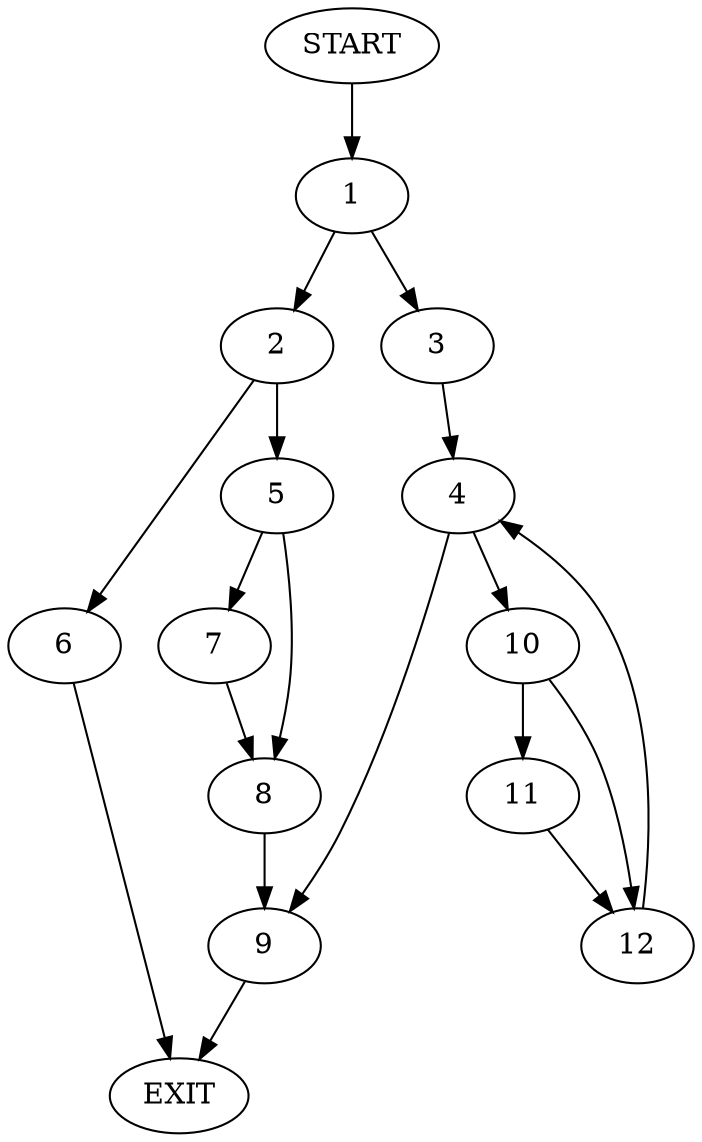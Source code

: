 digraph {
0 [label="START"]
13 [label="EXIT"]
0 -> 1
1 -> 2
1 -> 3
3 -> 4
2 -> 5
2 -> 6
5 -> 7
5 -> 8
6 -> 13
7 -> 8
8 -> 9
9 -> 13
4 -> 10
4 -> 9
10 -> 11
10 -> 12
11 -> 12
12 -> 4
}
